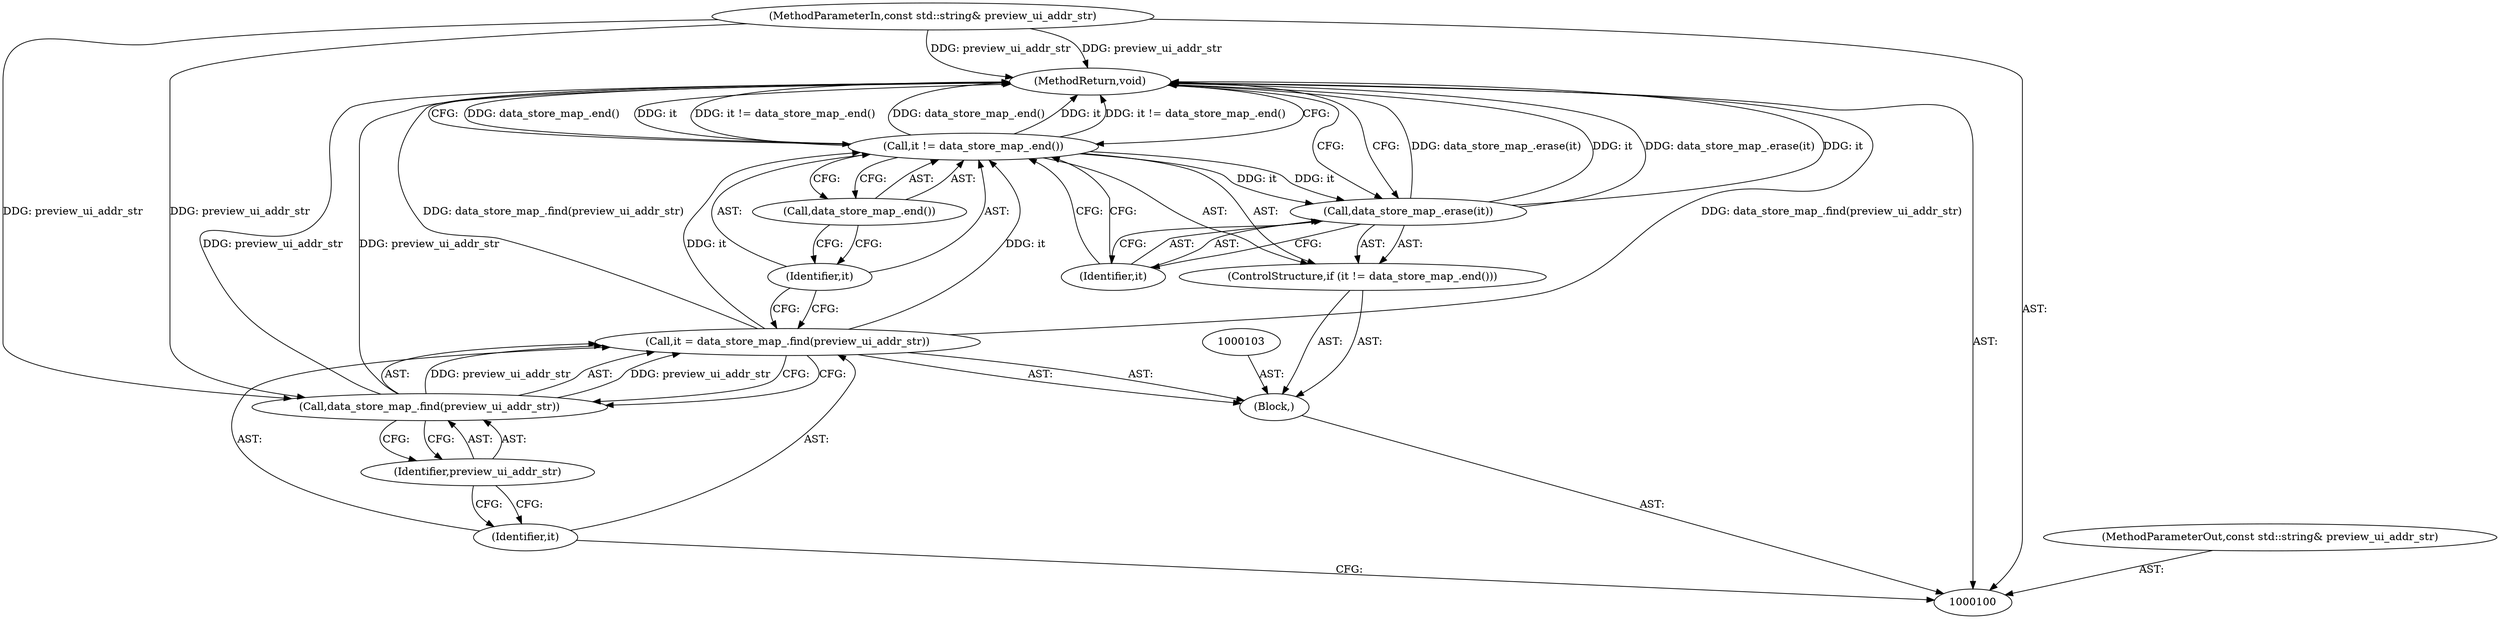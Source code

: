 digraph "1_Chrome_116d0963cadfbf55ef2ec3d13781987c4d80517a_3" {
"1000114" [label="(MethodReturn,void)"];
"1000101" [label="(MethodParameterIn,const std::string& preview_ui_addr_str)"];
"1000140" [label="(MethodParameterOut,const std::string& preview_ui_addr_str)"];
"1000102" [label="(Block,)"];
"1000104" [label="(Call,it = data_store_map_.find(preview_ui_addr_str))"];
"1000105" [label="(Identifier,it)"];
"1000106" [label="(Call,data_store_map_.find(preview_ui_addr_str))"];
"1000107" [label="(Identifier,preview_ui_addr_str)"];
"1000111" [label="(Call,data_store_map_.end())"];
"1000108" [label="(ControlStructure,if (it != data_store_map_.end()))"];
"1000109" [label="(Call,it != data_store_map_.end())"];
"1000110" [label="(Identifier,it)"];
"1000113" [label="(Identifier,it)"];
"1000112" [label="(Call,data_store_map_.erase(it))"];
"1000114" -> "1000100"  [label="AST: "];
"1000114" -> "1000112"  [label="CFG: "];
"1000114" -> "1000109"  [label="CFG: "];
"1000106" -> "1000114"  [label="DDG: preview_ui_addr_str"];
"1000112" -> "1000114"  [label="DDG: data_store_map_.erase(it)"];
"1000112" -> "1000114"  [label="DDG: it"];
"1000109" -> "1000114"  [label="DDG: data_store_map_.end()"];
"1000109" -> "1000114"  [label="DDG: it"];
"1000109" -> "1000114"  [label="DDG: it != data_store_map_.end()"];
"1000101" -> "1000114"  [label="DDG: preview_ui_addr_str"];
"1000104" -> "1000114"  [label="DDG: data_store_map_.find(preview_ui_addr_str)"];
"1000101" -> "1000100"  [label="AST: "];
"1000101" -> "1000114"  [label="DDG: preview_ui_addr_str"];
"1000101" -> "1000106"  [label="DDG: preview_ui_addr_str"];
"1000140" -> "1000100"  [label="AST: "];
"1000102" -> "1000100"  [label="AST: "];
"1000103" -> "1000102"  [label="AST: "];
"1000104" -> "1000102"  [label="AST: "];
"1000108" -> "1000102"  [label="AST: "];
"1000104" -> "1000102"  [label="AST: "];
"1000104" -> "1000106"  [label="CFG: "];
"1000105" -> "1000104"  [label="AST: "];
"1000106" -> "1000104"  [label="AST: "];
"1000110" -> "1000104"  [label="CFG: "];
"1000104" -> "1000114"  [label="DDG: data_store_map_.find(preview_ui_addr_str)"];
"1000106" -> "1000104"  [label="DDG: preview_ui_addr_str"];
"1000104" -> "1000109"  [label="DDG: it"];
"1000105" -> "1000104"  [label="AST: "];
"1000105" -> "1000100"  [label="CFG: "];
"1000107" -> "1000105"  [label="CFG: "];
"1000106" -> "1000104"  [label="AST: "];
"1000106" -> "1000107"  [label="CFG: "];
"1000107" -> "1000106"  [label="AST: "];
"1000104" -> "1000106"  [label="CFG: "];
"1000106" -> "1000114"  [label="DDG: preview_ui_addr_str"];
"1000106" -> "1000104"  [label="DDG: preview_ui_addr_str"];
"1000101" -> "1000106"  [label="DDG: preview_ui_addr_str"];
"1000107" -> "1000106"  [label="AST: "];
"1000107" -> "1000105"  [label="CFG: "];
"1000106" -> "1000107"  [label="CFG: "];
"1000111" -> "1000109"  [label="AST: "];
"1000111" -> "1000110"  [label="CFG: "];
"1000109" -> "1000111"  [label="CFG: "];
"1000108" -> "1000102"  [label="AST: "];
"1000109" -> "1000108"  [label="AST: "];
"1000112" -> "1000108"  [label="AST: "];
"1000109" -> "1000108"  [label="AST: "];
"1000109" -> "1000111"  [label="CFG: "];
"1000110" -> "1000109"  [label="AST: "];
"1000111" -> "1000109"  [label="AST: "];
"1000113" -> "1000109"  [label="CFG: "];
"1000114" -> "1000109"  [label="CFG: "];
"1000109" -> "1000114"  [label="DDG: data_store_map_.end()"];
"1000109" -> "1000114"  [label="DDG: it"];
"1000109" -> "1000114"  [label="DDG: it != data_store_map_.end()"];
"1000104" -> "1000109"  [label="DDG: it"];
"1000109" -> "1000112"  [label="DDG: it"];
"1000110" -> "1000109"  [label="AST: "];
"1000110" -> "1000104"  [label="CFG: "];
"1000111" -> "1000110"  [label="CFG: "];
"1000113" -> "1000112"  [label="AST: "];
"1000113" -> "1000109"  [label="CFG: "];
"1000112" -> "1000113"  [label="CFG: "];
"1000112" -> "1000108"  [label="AST: "];
"1000112" -> "1000113"  [label="CFG: "];
"1000113" -> "1000112"  [label="AST: "];
"1000114" -> "1000112"  [label="CFG: "];
"1000112" -> "1000114"  [label="DDG: data_store_map_.erase(it)"];
"1000112" -> "1000114"  [label="DDG: it"];
"1000109" -> "1000112"  [label="DDG: it"];
}
